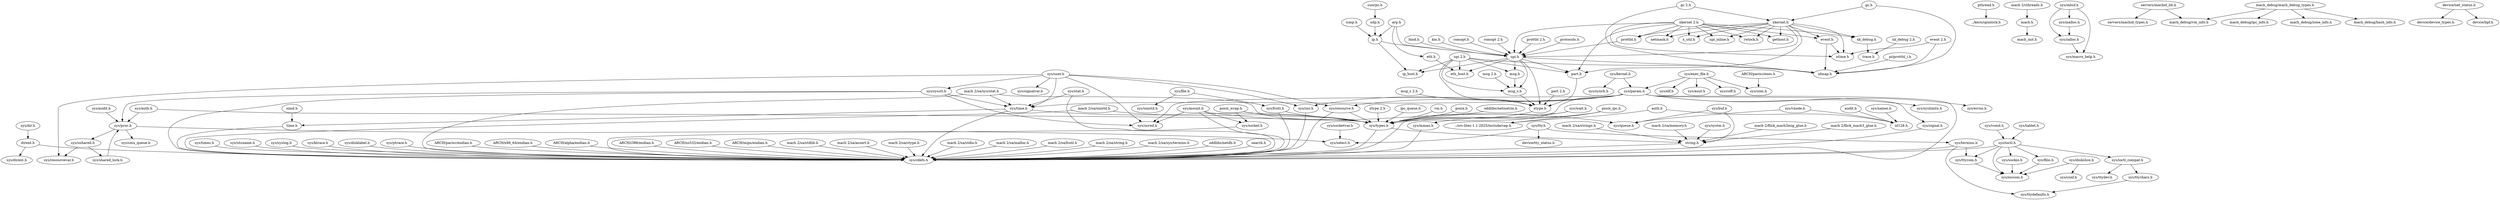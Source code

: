 digraph includes {
    "event.h" -> "idmap.h";
    "event.h" -> "xtime.h";
    "xk_debug 2.h" -> "trace.h";
    "part.h" -> "xtype.h";
    "upi 2.h" -> "xtype.h";
    "upi 2.h" -> "idmap.h";
    "upi 2.h" -> "msg_s.h";
    "upi 2.h" -> "part.h";
    "upi 2.h" -> "msg.h";
    "upi 2.h" -> "ip_host.h";
    "upi 2.h" -> "eth_host.h";
    "xkernel.h" -> "xk_debug.h";
    "xkernel.h" -> "upi.h";
    "xkernel.h" -> "part.h";
    "xkernel.h" -> "event.h";
    "xkernel.h" -> "xtime.h";
    "xkernel.h" -> "prottbl.h";
    "xkernel.h" -> "netmask.h";
    "xkernel.h" -> "x_util.h";
    "xkernel.h" -> "upi_inline.h";
    "xkernel.h" -> "rwlock.h";
    "xkernel.h" -> "gethost.h";
    "search.h" -> "sys/cdefs.h";
    "msg.h" -> "msg_s.h";
    "xtype 2.h" -> "sys/types.h";
    "udp.h" -> "ip.h";
    "dirent.h" -> "sys/dirent.h";
    "dirent.h" -> "sys/cdefs.h";
    "ipc_queue.h" -> "sys/types.h";
    "km.h" -> "upi.h";
    "posix_ipc.h" -> "sys/mman.h";
    "posix_ipc.h" -> "sys/types.h";
    "posix_ipc.h" -> "../src-lites-1.1-2025/include/cap.h";
    "prottbl.h" -> "upi.h";
    "gc.h" -> "xkernel.h";
    "gc.h" -> "idmap.h";
    "romopt.h" -> "upi.h";
    "part 2.h" -> "xtype.h";
    "icmp.h" -> "ip.h";
    "msg 2.h" -> "msg_s.h";
    "vm.h" -> "sys/types.h";
    "xk_debug.h" -> "trace.h";
    "romopt 2.h" -> "upi.h";
    "xkernel 2.h" -> "xk_debug.h";
    "xkernel 2.h" -> "upi.h";
    "xkernel 2.h" -> "part.h";
    "xkernel 2.h" -> "event.h";
    "xkernel 2.h" -> "xtime.h";
    "xkernel 2.h" -> "prottbl.h";
    "xkernel 2.h" -> "netmask.h";
    "xkernel 2.h" -> "x_util.h";
    "xkernel 2.h" -> "upi_inline.h";
    "xkernel 2.h" -> "rwlock.h";
    "xkernel 2.h" -> "gethost.h";
    "pthread.h" -> "../kern/spinlock.h";
    "prottbl 2.h" -> "upi.h";
    "simd.h" -> "time.h";
    "eth.h" -> "eth_host.h";
    "arp.h" -> "upi.h";
    "arp.h" -> "eth.h";
    "arp.h" -> "ip.h";
    "ip.h" -> "upi.h";
    "ip.h" -> "ip_host.h";
    "time.h" -> "sys/cdefs.h";
    "mach.h" -> "mach_init.h";
    "audit.h" -> "id128.h";
    "posix.h" -> "sys/types.h";
    "posix_wrap.h" -> "sys/types.h";
    "posix_wrap.h" -> "sys/socket.h";
    "msg_s.h" -> "xtype.h";
    "xtype.h" -> "sys/types.h";
    "msg_s 2.h" -> "xtype.h";
    "event 2.h" -> "idmap.h";
    "event 2.h" -> "xtime.h";
    "protocols.h" -> "upi.h";
    "auth.h" -> "../src-lites-1.1-2025/include/cap.h";
    "auth.h" -> "id128.h";
    "upi.h" -> "xtype.h";
    "upi.h" -> "idmap.h";
    "upi.h" -> "msg_s.h";
    "upi.h" -> "part.h";
    "upi.h" -> "msg.h";
    "upi.h" -> "ip_host.h";
    "upi.h" -> "eth_host.h";
    "string.h" -> "sys/cdefs.h";
    "bind.h" -> "upi.h";
    "gc 2.h" -> "xkernel.h";
    "gc 2.h" -> "idmap.h";
    "sunrpc.h" -> "udp.h";
    "sys/exec_file.h" -> "sys/param.h";
    "sys/exec_file.h" -> "sys/aout.h";
    "sys/exec_file.h" -> "sys/coff.h";
    "sys/exec_file.h" -> "sys/som.h";
    "sys/exec_file.h" -> "sys/elf.h";
    "sys/mount.h" -> "sys/ucred.h";
    "sys/mount.h" -> "sys/queue.h";
    "sys/mount.h" -> "sys/socket.h";
    "sys/mount.h" -> "sys/cdefs.h";
    "sys/types.h" -> "sys/cdefs.h";
    "sys/types.h" -> "string.h";
    "sys/diskslice.h" -> "sys/ioccom.h";
    "sys/diskslice.h" -> "sys/conf.h";
    "sys/sysctl.h" -> "sys/time.h";
    "sys/sysctl.h" -> "sys/ucred.h";
    "sys/sysctl.h" -> "sys/proc.h";
    "sys/sysctl.h" -> "sys/cdefs.h";
    "sys/tablet.h" -> "sys/ioctl.h";
    "sys/user.h" -> "sys/time.h";
    "sys/user.h" -> "sys/resource.h";
    "sys/user.h" -> "sys/ucred.h";
    "sys/user.h" -> "sys/uio.h";
    "sys/user.h" -> "sys/resourcevar.h";
    "sys/user.h" -> "sys/signalvar.h";
    "sys/user.h" -> "sys/sysctl.h";
    "sys/buf.h" -> "sys/queue.h";
    "sys/buf.h" -> "string.h";
    "sys/ttychars.h" -> "sys/ttydefaults.h";
    "sys/param.h" -> "sys/types.h";
    "sys/param.h" -> "sys/syslimits.h";
    "sys/param.h" -> "sys/cdefs.h";
    "sys/param.h" -> "sys/errno.h";
    "sys/param.h" -> "sys/time.h";
    "sys/param.h" -> "sys/resource.h";
    "sys/param.h" -> "sys/ucred.h";
    "sys/param.h" -> "sys/uio.h";
    "sys/param.h" -> "sys/signal.h";
    "sys/times.h" -> "sys/cdefs.h";
    "sys/utsname.h" -> "sys/cdefs.h";
    "sys/socket.h" -> "sys/cdefs.h";
    "sys/signal.h" -> "sys/cdefs.h";
    "sys/shared_lock.h" -> "sys/proc.h";
    "sys/zalloc.h" -> "sys/macro_help.h";
    "sys/socketvar.h" -> "sys/select.h";
    "sys/syslog.h" -> "sys/cdefs.h";
    "sys/mbuf.h" -> "sys/macro_help.h";
    "sys/mbuf.h" -> "sys/zalloc.h";
    "sys/mbuf.h" -> "sys/malloc.h";
    "sys/stat.h" -> "sys/time.h";
    "sys/stat.h" -> "sys/cdefs.h";
    "sys/sockio.h" -> "sys/ioccom.h";
    "sys/ktrace.h" -> "sys/cdefs.h";
    "sys/mman.h" -> "sys/cdefs.h";
    "sys/systm.h" -> "string.h";
    "sys/disklabel.h" -> "sys/cdefs.h";
    "sys/ioctl.h" -> "sys/ttycom.h";
    "sys/ioctl.h" -> "sys/ioccom.h";
    "sys/ioctl.h" -> "sys/filio.h";
    "sys/ioctl.h" -> "sys/sockio.h";
    "sys/ioctl.h" -> "sys/cdefs.h";
    "sys/ioctl.h" -> "sys/ioctl_compat.h";
    "sys/ptrace.h" -> "sys/cdefs.h";
    "sys/resource.h" -> "sys/types.h";
    "sys/resource.h" -> "sys/cdefs.h";
    "sys/time.h" -> "sys/types.h";
    "sys/time.h" -> "time.h";
    "sys/time.h" -> "sys/cdefs.h";
    "sys/malloc.h" -> "sys/zalloc.h";
    "sys/audit.h" -> "sys/proc.h";
    "sys/ioctl_compat.h" -> "sys/ttychars.h";
    "sys/ioctl_compat.h" -> "sys/ttydev.h";
    "sys/namei.h" -> "id128.h";
    "sys/ushared.h" -> "sys/shared_lock.h";
    "sys/ushared.h" -> "sys/resourcevar.h";
    "sys/vcmd.h" -> "sys/ioctl.h";
    "sys/proc.h" -> "sys/cmu_queue.h";
    "sys/proc.h" -> "sys/ushared.h";
    "sys/proc.h" -> "sys/select.h";
    "sys/wait.h" -> "sys/types.h";
    "sys/wait.h" -> "sys/cdefs.h";
    "sys/file.h" -> "sys/fcntl.h";
    "sys/file.h" -> "sys/unistd.h";
    "sys/kernel.h" -> "sys/synch.h";
    "sys/kernel.h" -> "sys/param.h";
    "sys/ttycom.h" -> "sys/ioccom.h";
    "sys/fcntl.h" -> "sys/types.h";
    "sys/fcntl.h" -> "sys/cdefs.h";
    "sys/auth.h" -> "sys/types.h";
    "sys/auth.h" -> "sys/proc.h";
    "sys/dir.h" -> "dirent.h";
    "sys/tty.h" -> "device/tty_status.h";
    "sys/tty.h" -> "sys/termios.h";
    "sys/tty.h" -> "sys/select.h";
    "sys/termios.h" -> "sys/cdefs.h";
    "sys/termios.h" -> "sys/ttycom.h";
    "sys/termios.h" -> "sys/ttydefaults.h";
    "sys/uio.h" -> "sys/cdefs.h";
    "sys/vnode.h" -> "sys/queue.h";
    "sys/vnode.h" -> "id128.h";
    "sys/filio.h" -> "sys/ioccom.h";
    "ARCH/parisc/exec.h" -> "sys/som.h";
    "ARCH/parisc/endian.h" -> "sys/cdefs.h";
    "ARCH/x86_64/endian.h" -> "sys/cdefs.h";
    "ARCH/alpha/endian.h" -> "sys/cdefs.h";
    "ARCH/i386/endian.h" -> "sys/cdefs.h";
    "ARCH/ns532/endian.h" -> "sys/cdefs.h";
    "ARCH/mips/endian.h" -> "sys/cdefs.h";
    "mach 2/cthreads.h" -> "mach.h";
    "mach 2/flick_mach3mig_glue.h" -> "string.h";
    "mach 2/flick_mach3_glue.h" -> "string.h";
    "mach 2/sa/stdlib.h" -> "sys/cdefs.h";
    "mach 2/sa/assert.h" -> "sys/cdefs.h";
    "mach 2/sa/strings.h" -> "string.h";
    "mach 2/sa/ctype.h" -> "sys/cdefs.h";
    "mach 2/sa/unistd.h" -> "sys/cdefs.h";
    "mach 2/sa/unistd.h" -> "sys/types.h";
    "mach 2/sa/stdio.h" -> "sys/cdefs.h";
    "mach 2/sa/malloc.h" -> "sys/cdefs.h";
    "mach 2/sa/fcntl.h" -> "sys/cdefs.h";
    "mach 2/sa/memory.h" -> "string.h";
    "mach 2/sa/string.h" -> "sys/cdefs.h";
    "mach 2/sa/sys/stat.h" -> "sys/types.h";
    "mach 2/sa/sys/stat.h" -> "sys/time.h";
    "mach 2/sa/sys/stat.h" -> "sys/cdefs.h";
    "mach 2/sa/sys/termios.h" -> "sys/cdefs.h";
    "pi/prottbl_i.h" -> "idmap.h";
    "servers/machid_lib.h" -> "mach_debug/vm_info.h";
    "servers/machid_lib.h" -> "servers/machid_types.h";
    "oddlibs/netdb.h" -> "sys/cdefs.h";
    "oddlibs/netinet/in.h" -> "sys/types.h";
    "device/net_status.h" -> "device/device_types.h";
    "device/net_status.h" -> "device/bpf.h";
    "mach_debug/mach_debug_types.h" -> "mach_debug/ipc_info.h";
    "mach_debug/mach_debug_types.h" -> "mach_debug/vm_info.h";
    "mach_debug/mach_debug_types.h" -> "mach_debug/zone_info.h";
    "mach_debug/mach_debug_types.h" -> "mach_debug/hash_info.h";
}
